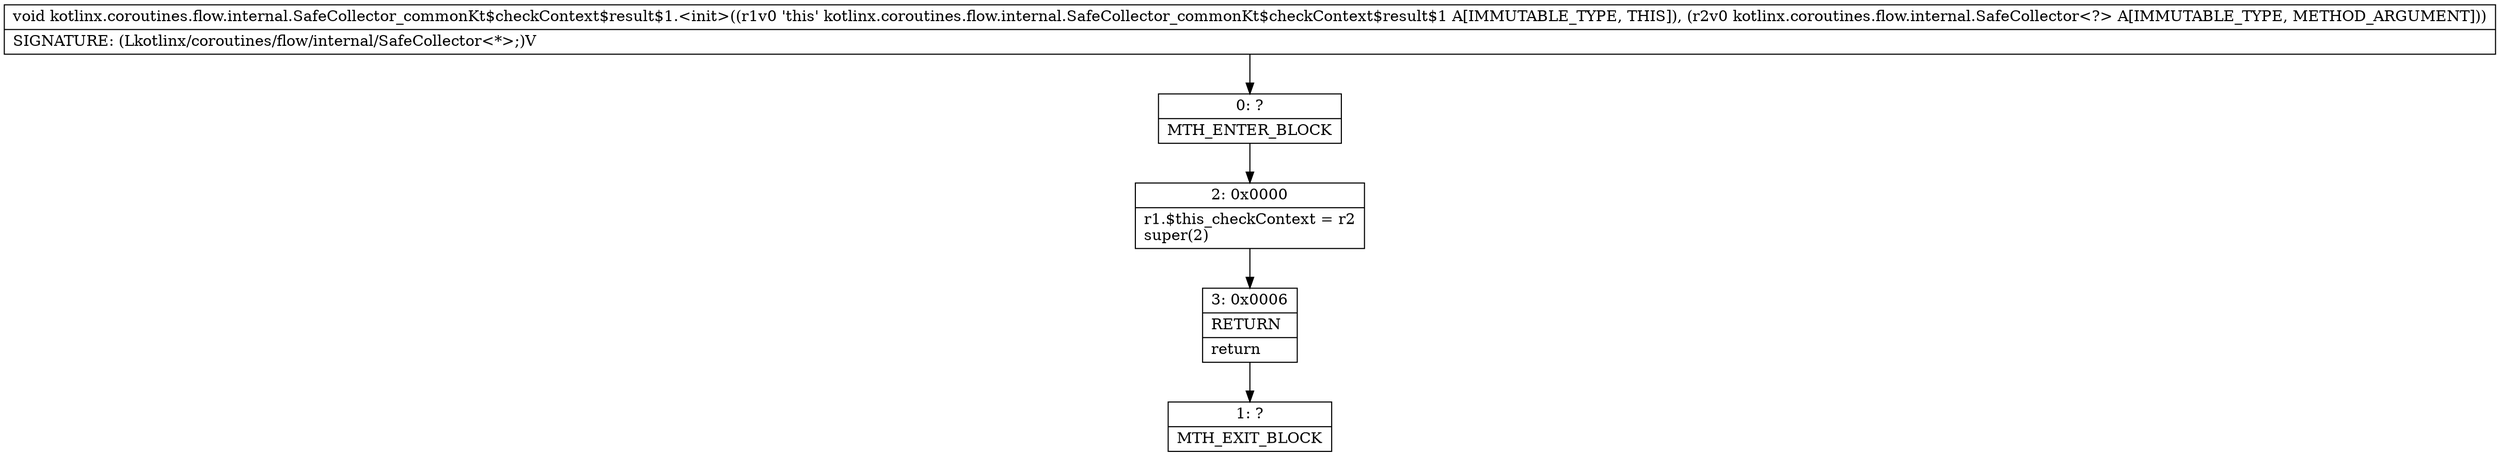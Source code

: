digraph "CFG forkotlinx.coroutines.flow.internal.SafeCollector_commonKt$checkContext$result$1.\<init\>(Lkotlinx\/coroutines\/flow\/internal\/SafeCollector;)V" {
Node_0 [shape=record,label="{0\:\ ?|MTH_ENTER_BLOCK\l}"];
Node_2 [shape=record,label="{2\:\ 0x0000|r1.$this_checkContext = r2\lsuper(2)\l}"];
Node_3 [shape=record,label="{3\:\ 0x0006|RETURN\l|return\l}"];
Node_1 [shape=record,label="{1\:\ ?|MTH_EXIT_BLOCK\l}"];
MethodNode[shape=record,label="{void kotlinx.coroutines.flow.internal.SafeCollector_commonKt$checkContext$result$1.\<init\>((r1v0 'this' kotlinx.coroutines.flow.internal.SafeCollector_commonKt$checkContext$result$1 A[IMMUTABLE_TYPE, THIS]), (r2v0 kotlinx.coroutines.flow.internal.SafeCollector\<?\> A[IMMUTABLE_TYPE, METHOD_ARGUMENT]))  | SIGNATURE: (Lkotlinx\/coroutines\/flow\/internal\/SafeCollector\<*\>;)V\l}"];
MethodNode -> Node_0;Node_0 -> Node_2;
Node_2 -> Node_3;
Node_3 -> Node_1;
}

